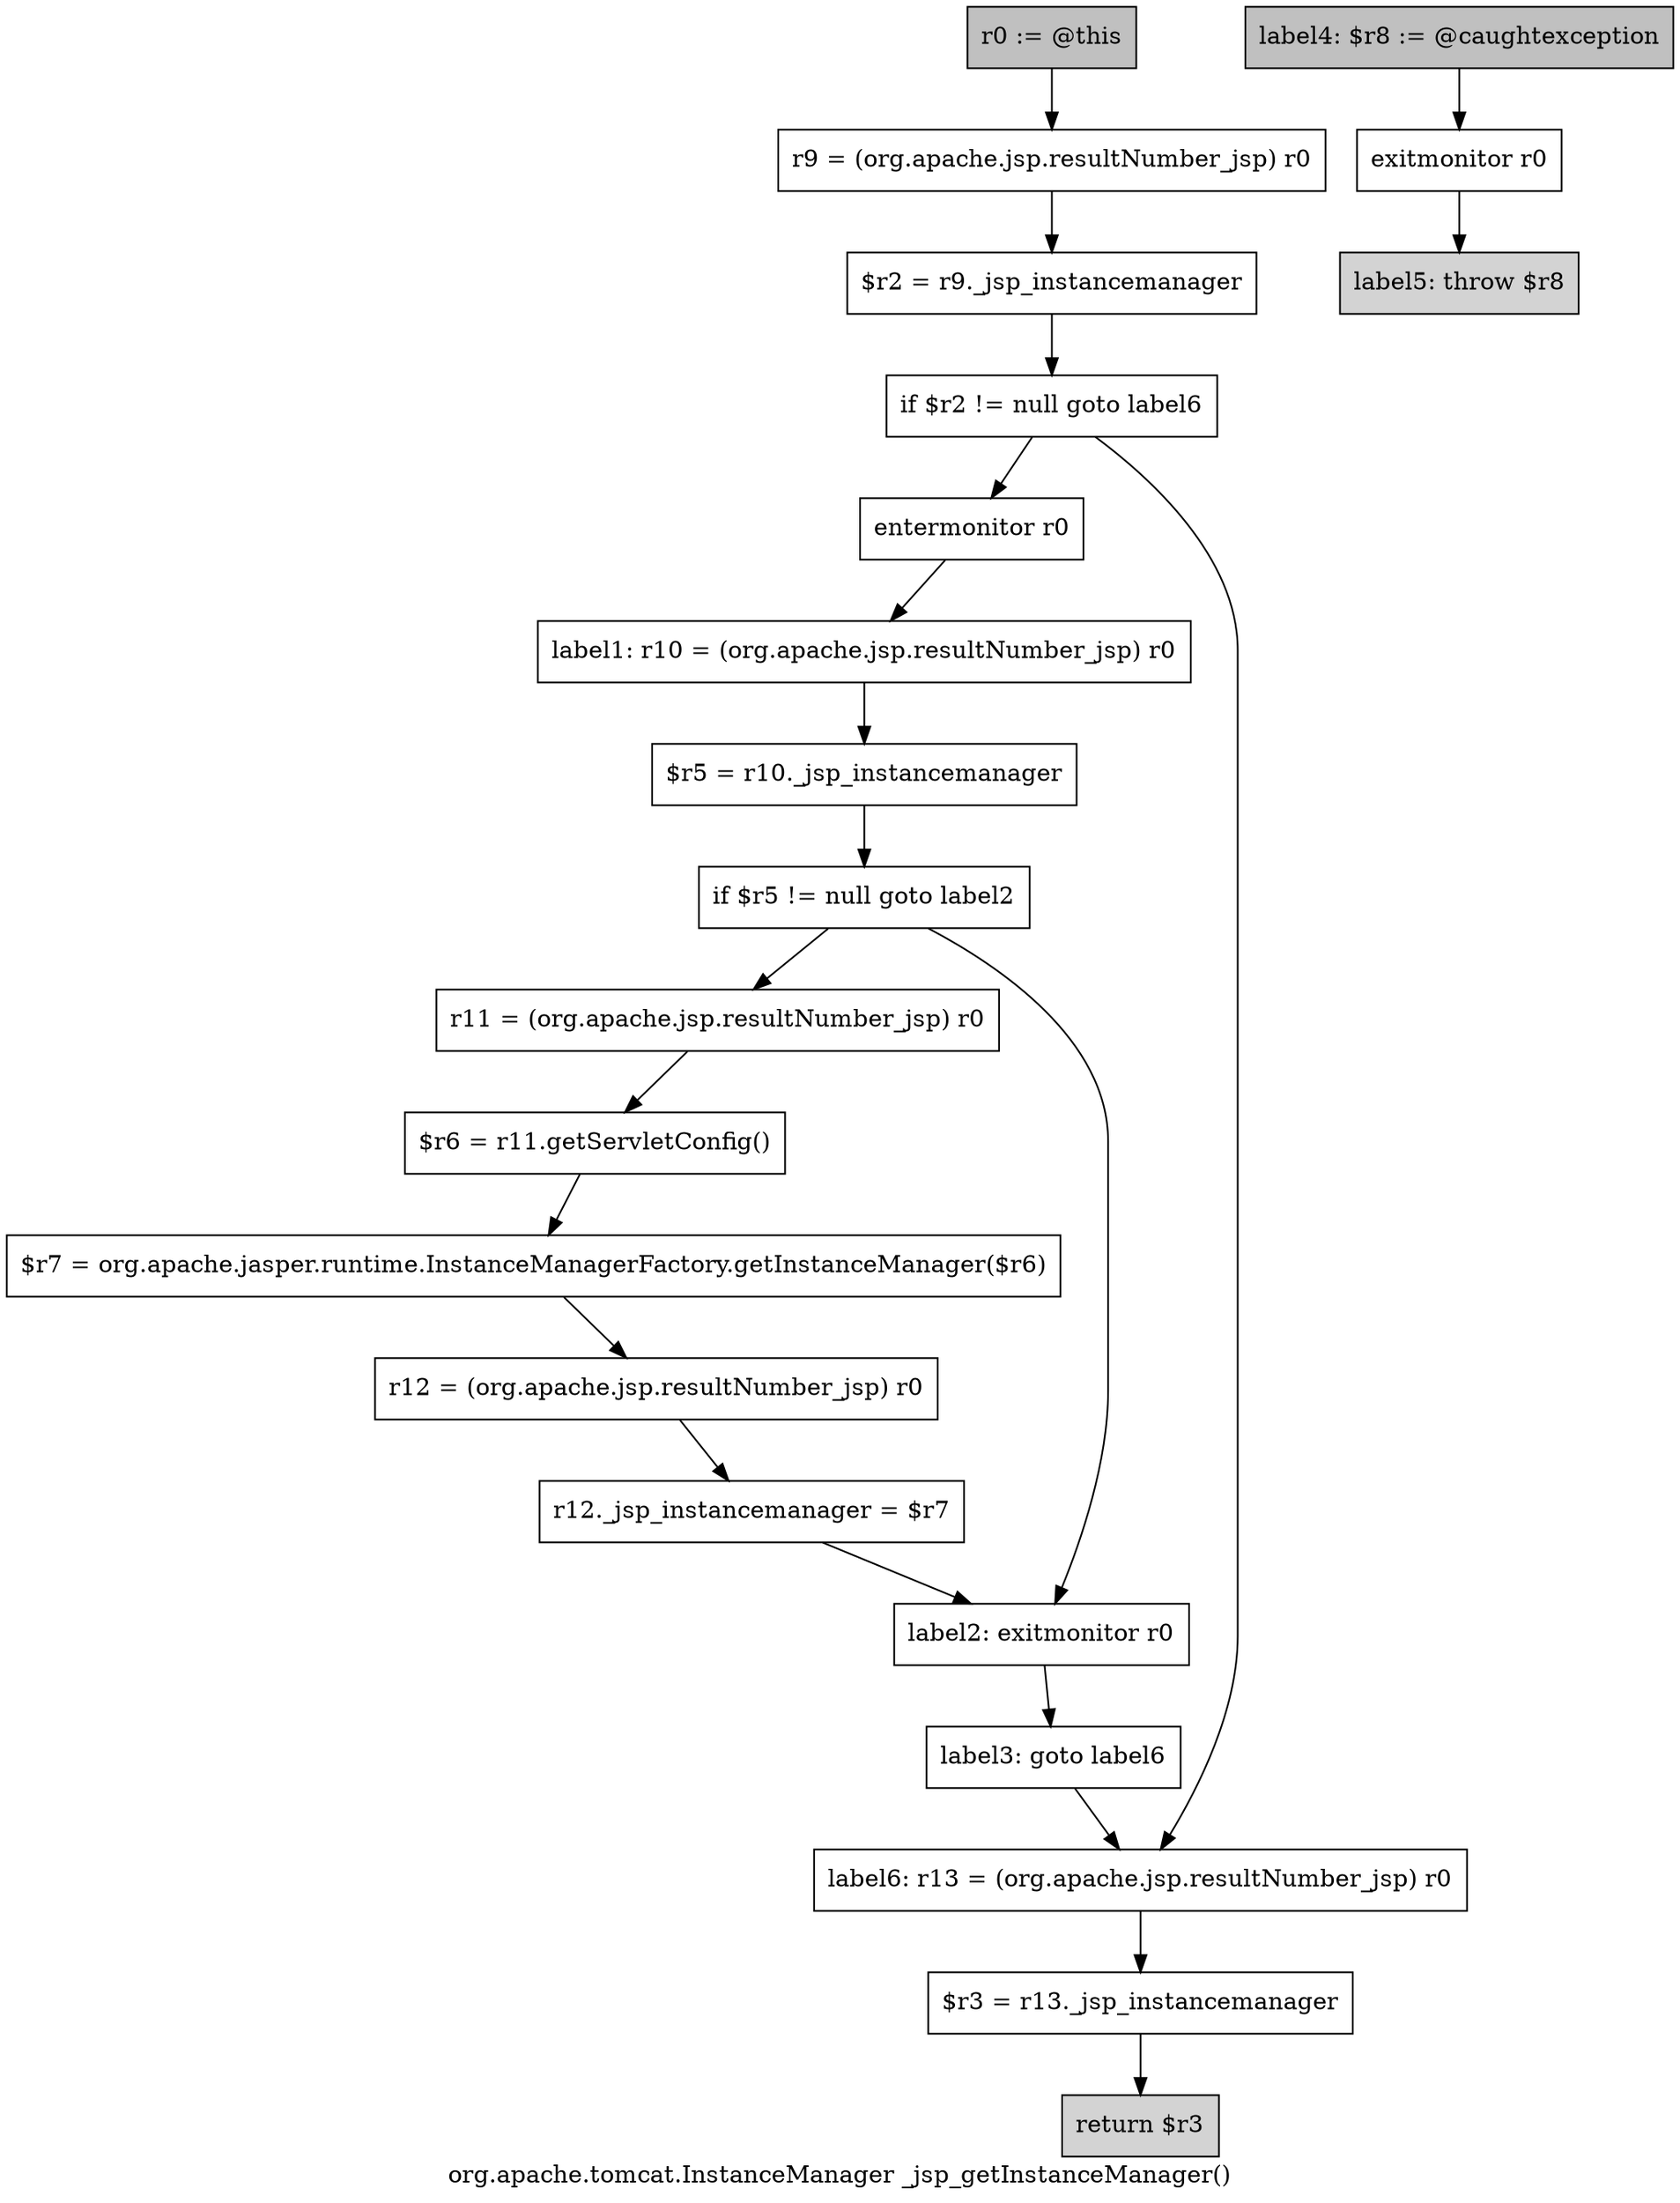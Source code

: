 digraph "org.apache.tomcat.InstanceManager _jsp_getInstanceManager()" {
    label="org.apache.tomcat.InstanceManager _jsp_getInstanceManager()";
    node [shape=box];
    "0" [style=filled,fillcolor=gray,label="r0 := @this",];
    "1" [label="r9 = (org.apache.jsp.resultNumber_jsp) r0",];
    "0"->"1";
    "2" [label="$r2 = r9._jsp_instancemanager",];
    "1"->"2";
    "3" [label="if $r2 != null goto label6",];
    "2"->"3";
    "4" [label="entermonitor r0",];
    "3"->"4";
    "18" [label="label6: r13 = (org.apache.jsp.resultNumber_jsp) r0",];
    "3"->"18";
    "5" [label="label1: r10 = (org.apache.jsp.resultNumber_jsp) r0",];
    "4"->"5";
    "6" [label="$r5 = r10._jsp_instancemanager",];
    "5"->"6";
    "7" [label="if $r5 != null goto label2",];
    "6"->"7";
    "8" [label="r11 = (org.apache.jsp.resultNumber_jsp) r0",];
    "7"->"8";
    "13" [label="label2: exitmonitor r0",];
    "7"->"13";
    "9" [label="$r6 = r11.getServletConfig()",];
    "8"->"9";
    "10" [label="$r7 = org.apache.jasper.runtime.InstanceManagerFactory.getInstanceManager($r6)",];
    "9"->"10";
    "11" [label="r12 = (org.apache.jsp.resultNumber_jsp) r0",];
    "10"->"11";
    "12" [label="r12._jsp_instancemanager = $r7",];
    "11"->"12";
    "12"->"13";
    "14" [label="label3: goto label6",];
    "13"->"14";
    "14"->"18";
    "15" [style=filled,fillcolor=gray,label="label4: $r8 := @caughtexception",];
    "16" [label="exitmonitor r0",];
    "15"->"16";
    "17" [style=filled,fillcolor=lightgray,label="label5: throw $r8",];
    "16"->"17";
    "19" [label="$r3 = r13._jsp_instancemanager",];
    "18"->"19";
    "20" [style=filled,fillcolor=lightgray,label="return $r3",];
    "19"->"20";
}
